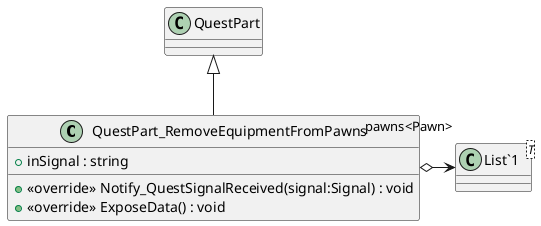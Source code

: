 @startuml
class QuestPart_RemoveEquipmentFromPawns {
    + inSignal : string
    + <<override>> Notify_QuestSignalReceived(signal:Signal) : void
    + <<override>> ExposeData() : void
}
class "List`1"<T> {
}
QuestPart <|-- QuestPart_RemoveEquipmentFromPawns
QuestPart_RemoveEquipmentFromPawns o-> "pawns<Pawn>" "List`1"
@enduml
